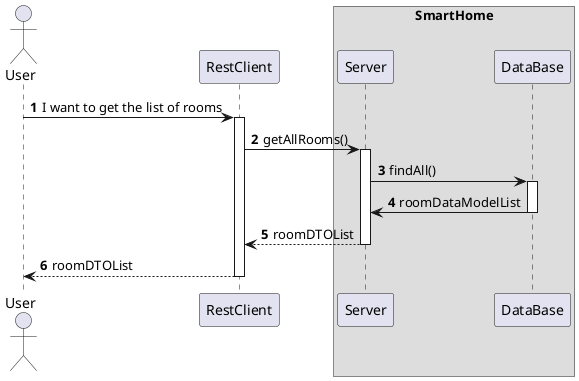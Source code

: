 @startuml
'https://plantuml.com/sequence-diagram
!pragma layout smetana

autonumber

actor "User" as User
participant "RestClient" as RC

box "SmartHome"
    participant "Server" as SV
    participant "DataBase" as BD
end box

User -> RC : I want to get the list of rooms
activate RC

RC -> SV : getAllRooms()
activate SV

SV -> BD : findAll()
activate BD

BD -> SV : roomDataModelList
deactivate BD

SV --> RC : roomDTOList
deactivate SV

RC --> User : roomDTOList
deactivate RC


@enduml